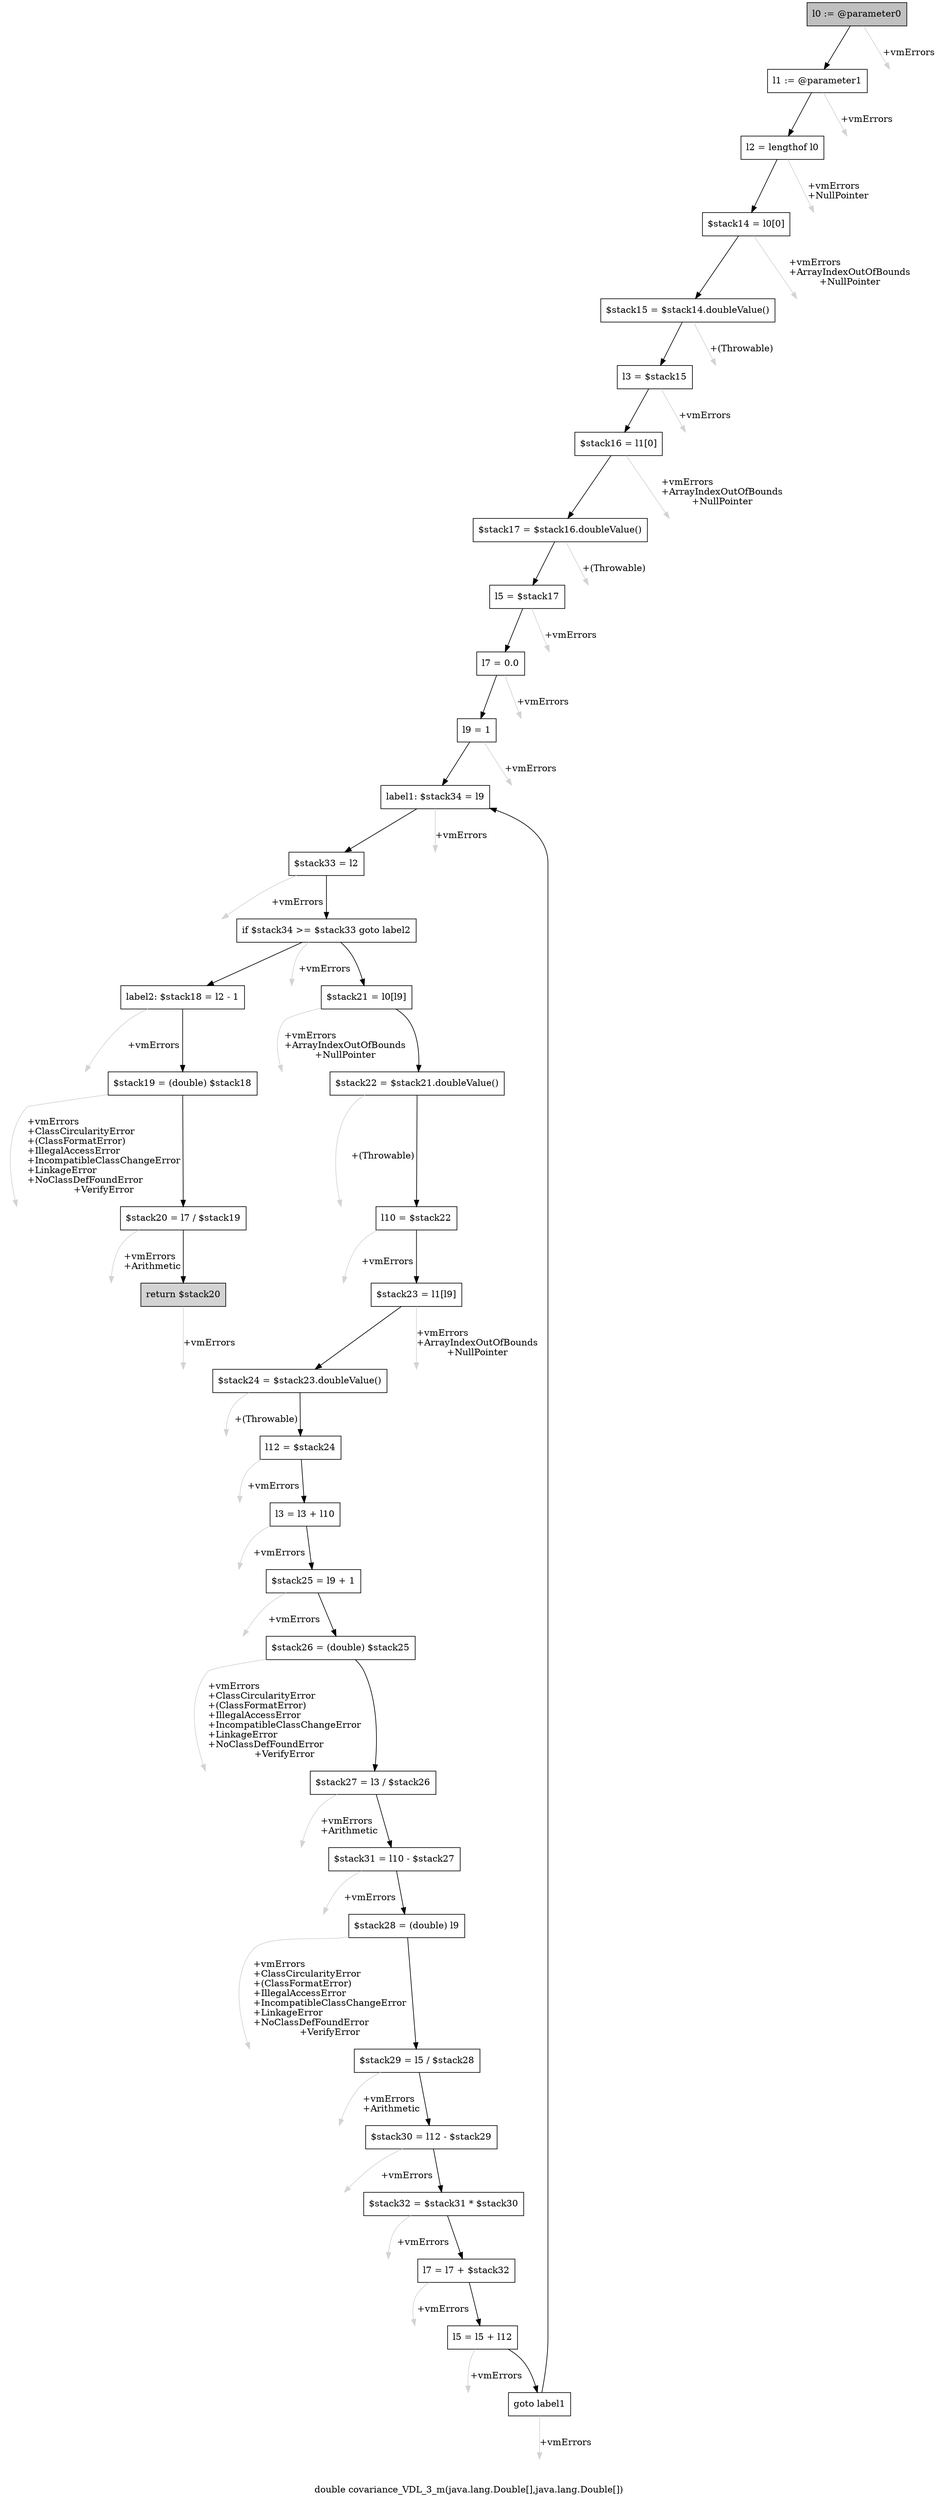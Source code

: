 digraph "double covariance_VDL_3_m(java.lang.Double[],java.lang.Double[])" {
    label="double covariance_VDL_3_m(java.lang.Double[],java.lang.Double[])";
    node [shape=box];
    "0" [style=filled,fillcolor=gray,label="l0 := @parameter0",];
    "1" [label="l1 := @parameter1",];
    "0"->"1" [color=black,];
    "36" [style=invis,label="Esc",];
    "0"->"36" [color=lightgray,label="\l+vmErrors",];
    "2" [label="l2 = lengthof l0",];
    "1"->"2" [color=black,];
    "37" [style=invis,label="Esc",];
    "1"->"37" [color=lightgray,label="\l+vmErrors",];
    "3" [label="$stack14 = l0[0]",];
    "2"->"3" [color=black,];
    "38" [style=invis,label="Esc",];
    "2"->"38" [color=lightgray,label="\l+vmErrors\l+NullPointer",];
    "4" [label="$stack15 = $stack14.doubleValue()",];
    "3"->"4" [color=black,];
    "39" [style=invis,label="Esc",];
    "3"->"39" [color=lightgray,label="\l+vmErrors\l+ArrayIndexOutOfBounds\l+NullPointer",];
    "5" [label="l3 = $stack15",];
    "4"->"5" [color=black,];
    "40" [style=invis,label="Esc",];
    "4"->"40" [color=lightgray,label="\l+(Throwable)",];
    "6" [label="$stack16 = l1[0]",];
    "5"->"6" [color=black,];
    "41" [style=invis,label="Esc",];
    "5"->"41" [color=lightgray,label="\l+vmErrors",];
    "7" [label="$stack17 = $stack16.doubleValue()",];
    "6"->"7" [color=black,];
    "42" [style=invis,label="Esc",];
    "6"->"42" [color=lightgray,label="\l+vmErrors\l+ArrayIndexOutOfBounds\l+NullPointer",];
    "8" [label="l5 = $stack17",];
    "7"->"8" [color=black,];
    "43" [style=invis,label="Esc",];
    "7"->"43" [color=lightgray,label="\l+(Throwable)",];
    "9" [label="l7 = 0.0",];
    "8"->"9" [color=black,];
    "44" [style=invis,label="Esc",];
    "8"->"44" [color=lightgray,label="\l+vmErrors",];
    "10" [label="l9 = 1",];
    "9"->"10" [color=black,];
    "45" [style=invis,label="Esc",];
    "9"->"45" [color=lightgray,label="\l+vmErrors",];
    "11" [label="label1: $stack34 = l9",];
    "10"->"11" [color=black,];
    "46" [style=invis,label="Esc",];
    "10"->"46" [color=lightgray,label="\l+vmErrors",];
    "12" [label="$stack33 = l2",];
    "11"->"12" [color=black,];
    "47" [style=invis,label="Esc",];
    "11"->"47" [color=lightgray,label="\l+vmErrors",];
    "13" [label="if $stack34 >= $stack33 goto label2",];
    "12"->"13" [color=black,];
    "48" [style=invis,label="Esc",];
    "12"->"48" [color=lightgray,label="\l+vmErrors",];
    "14" [label="$stack21 = l0[l9]",];
    "13"->"14" [color=black,];
    "32" [label="label2: $stack18 = l2 - 1",];
    "13"->"32" [color=black,];
    "49" [style=invis,label="Esc",];
    "13"->"49" [color=lightgray,label="\l+vmErrors",];
    "15" [label="$stack22 = $stack21.doubleValue()",];
    "14"->"15" [color=black,];
    "50" [style=invis,label="Esc",];
    "14"->"50" [color=lightgray,label="\l+vmErrors\l+ArrayIndexOutOfBounds\l+NullPointer",];
    "16" [label="l10 = $stack22",];
    "15"->"16" [color=black,];
    "51" [style=invis,label="Esc",];
    "15"->"51" [color=lightgray,label="\l+(Throwable)",];
    "17" [label="$stack23 = l1[l9]",];
    "16"->"17" [color=black,];
    "52" [style=invis,label="Esc",];
    "16"->"52" [color=lightgray,label="\l+vmErrors",];
    "18" [label="$stack24 = $stack23.doubleValue()",];
    "17"->"18" [color=black,];
    "53" [style=invis,label="Esc",];
    "17"->"53" [color=lightgray,label="\l+vmErrors\l+ArrayIndexOutOfBounds\l+NullPointer",];
    "19" [label="l12 = $stack24",];
    "18"->"19" [color=black,];
    "54" [style=invis,label="Esc",];
    "18"->"54" [color=lightgray,label="\l+(Throwable)",];
    "20" [label="l3 = l3 + l10",];
    "19"->"20" [color=black,];
    "55" [style=invis,label="Esc",];
    "19"->"55" [color=lightgray,label="\l+vmErrors",];
    "21" [label="$stack25 = l9 + 1",];
    "20"->"21" [color=black,];
    "56" [style=invis,label="Esc",];
    "20"->"56" [color=lightgray,label="\l+vmErrors",];
    "22" [label="$stack26 = (double) $stack25",];
    "21"->"22" [color=black,];
    "57" [style=invis,label="Esc",];
    "21"->"57" [color=lightgray,label="\l+vmErrors",];
    "23" [label="$stack27 = l3 / $stack26",];
    "22"->"23" [color=black,];
    "58" [style=invis,label="Esc",];
    "22"->"58" [color=lightgray,label="\l+vmErrors\l+ClassCircularityError\l+(ClassFormatError)\l+IllegalAccessError\l+IncompatibleClassChangeError\l+LinkageError\l+NoClassDefFoundError\l+VerifyError",];
    "24" [label="$stack31 = l10 - $stack27",];
    "23"->"24" [color=black,];
    "59" [style=invis,label="Esc",];
    "23"->"59" [color=lightgray,label="\l+vmErrors\l+Arithmetic",];
    "25" [label="$stack28 = (double) l9",];
    "24"->"25" [color=black,];
    "60" [style=invis,label="Esc",];
    "24"->"60" [color=lightgray,label="\l+vmErrors",];
    "26" [label="$stack29 = l5 / $stack28",];
    "25"->"26" [color=black,];
    "61" [style=invis,label="Esc",];
    "25"->"61" [color=lightgray,label="\l+vmErrors\l+ClassCircularityError\l+(ClassFormatError)\l+IllegalAccessError\l+IncompatibleClassChangeError\l+LinkageError\l+NoClassDefFoundError\l+VerifyError",];
    "27" [label="$stack30 = l12 - $stack29",];
    "26"->"27" [color=black,];
    "62" [style=invis,label="Esc",];
    "26"->"62" [color=lightgray,label="\l+vmErrors\l+Arithmetic",];
    "28" [label="$stack32 = $stack31 * $stack30",];
    "27"->"28" [color=black,];
    "63" [style=invis,label="Esc",];
    "27"->"63" [color=lightgray,label="\l+vmErrors",];
    "29" [label="l7 = l7 + $stack32",];
    "28"->"29" [color=black,];
    "64" [style=invis,label="Esc",];
    "28"->"64" [color=lightgray,label="\l+vmErrors",];
    "30" [label="l5 = l5 + l12",];
    "29"->"30" [color=black,];
    "65" [style=invis,label="Esc",];
    "29"->"65" [color=lightgray,label="\l+vmErrors",];
    "31" [label="goto label1",];
    "30"->"31" [color=black,];
    "66" [style=invis,label="Esc",];
    "30"->"66" [color=lightgray,label="\l+vmErrors",];
    "31"->"11" [color=black,];
    "67" [style=invis,label="Esc",];
    "31"->"67" [color=lightgray,label="\l+vmErrors",];
    "33" [label="$stack19 = (double) $stack18",];
    "32"->"33" [color=black,];
    "68" [style=invis,label="Esc",];
    "32"->"68" [color=lightgray,label="\l+vmErrors",];
    "34" [label="$stack20 = l7 / $stack19",];
    "33"->"34" [color=black,];
    "69" [style=invis,label="Esc",];
    "33"->"69" [color=lightgray,label="\l+vmErrors\l+ClassCircularityError\l+(ClassFormatError)\l+IllegalAccessError\l+IncompatibleClassChangeError\l+LinkageError\l+NoClassDefFoundError\l+VerifyError",];
    "35" [style=filled,fillcolor=lightgray,label="return $stack20",];
    "34"->"35" [color=black,];
    "70" [style=invis,label="Esc",];
    "34"->"70" [color=lightgray,label="\l+vmErrors\l+Arithmetic",];
    "71" [style=invis,label="Esc",];
    "35"->"71" [color=lightgray,label="\l+vmErrors",];
}
